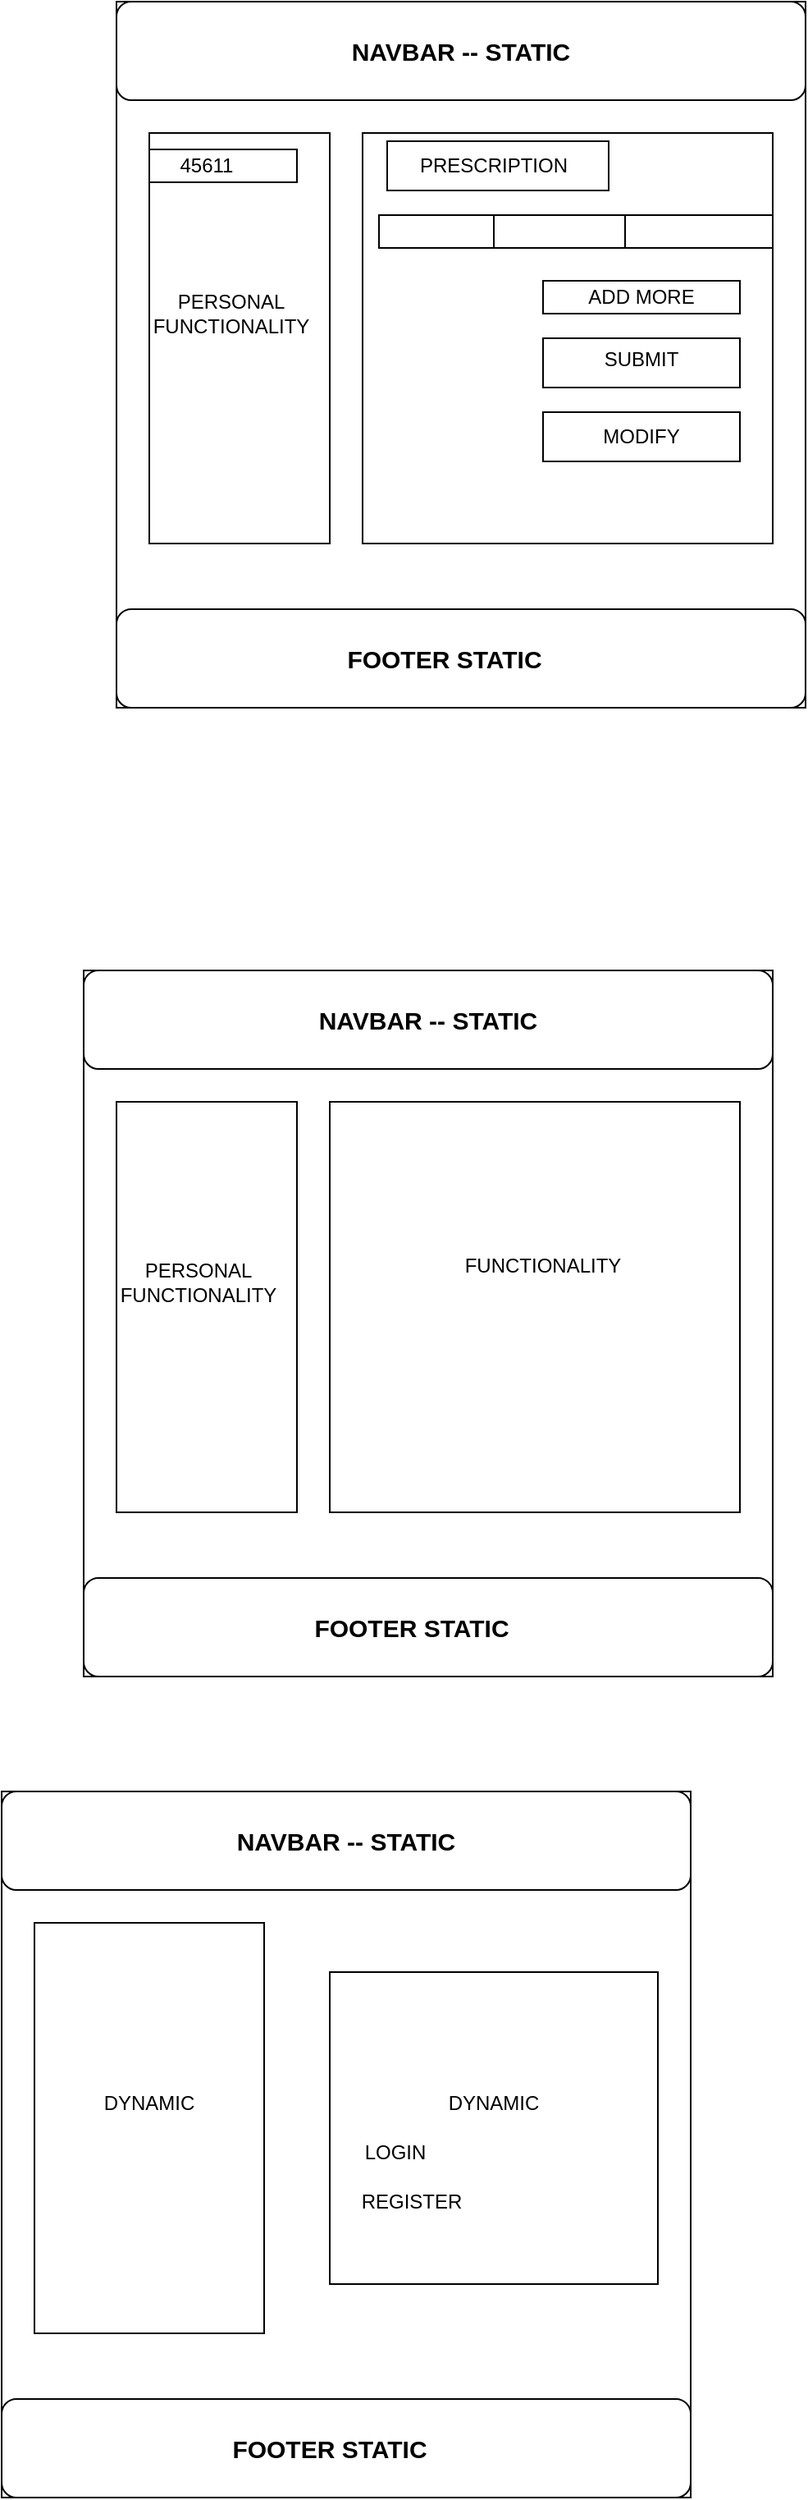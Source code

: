 <mxfile version="13.9.9" type="device"><diagram id="nOzSiqOLmPbuvEbFxzrc" name="Page-1"><mxGraphModel dx="852" dy="1594" grid="1" gridSize="10" guides="1" tooltips="1" connect="1" arrows="1" fold="1" page="1" pageScale="1" pageWidth="850" pageHeight="1100" math="0" shadow="0"><root><mxCell id="0"/><mxCell id="1" parent="0"/><mxCell id="4D-YIWYew5_HvhknJVhC-1" value="" style="rounded=0;whiteSpace=wrap;html=1;" parent="1" vertex="1"><mxGeometry x="360" y="230" width="120" height="60" as="geometry"/></mxCell><mxCell id="4D-YIWYew5_HvhknJVhC-2" value="" style="rounded=0;whiteSpace=wrap;html=1;" parent="1" vertex="1"><mxGeometry x="100" y="40" width="420" height="430" as="geometry"/></mxCell><mxCell id="4D-YIWYew5_HvhknJVhC-3" value="" style="rounded=1;whiteSpace=wrap;html=1;" parent="1" vertex="1"><mxGeometry x="100" y="40" width="420" height="60" as="geometry"/></mxCell><mxCell id="4D-YIWYew5_HvhknJVhC-4" value="&lt;b&gt;&lt;font style=&quot;font-size: 15px&quot;&gt;NAVBAR -- STATIC&lt;/font&gt;&lt;/b&gt;" style="text;html=1;strokeColor=none;fillColor=none;align=center;verticalAlign=middle;whiteSpace=wrap;rounded=0;" parent="1" vertex="1"><mxGeometry x="210" y="60" width="200" height="20" as="geometry"/></mxCell><mxCell id="4D-YIWYew5_HvhknJVhC-5" value="" style="rounded=0;whiteSpace=wrap;html=1;" parent="1" vertex="1"><mxGeometry x="300" y="150" width="200" height="190" as="geometry"/></mxCell><mxCell id="4D-YIWYew5_HvhknJVhC-6" value="" style="rounded=1;whiteSpace=wrap;html=1;" parent="1" vertex="1"><mxGeometry x="100" y="410" width="420" height="60" as="geometry"/></mxCell><mxCell id="4D-YIWYew5_HvhknJVhC-7" value="&lt;b&gt;&lt;font style=&quot;font-size: 15px&quot;&gt;FOOTER STATIC&lt;/font&gt;&lt;/b&gt;" style="text;html=1;strokeColor=none;fillColor=none;align=center;verticalAlign=middle;whiteSpace=wrap;rounded=0;" parent="1" vertex="1"><mxGeometry x="200" y="430" width="200" height="20" as="geometry"/></mxCell><mxCell id="4D-YIWYew5_HvhknJVhC-8" value="" style="rounded=0;whiteSpace=wrap;html=1;" parent="1" vertex="1"><mxGeometry x="120" y="120" width="140" height="250" as="geometry"/></mxCell><mxCell id="4D-YIWYew5_HvhknJVhC-9" value="DYNAMIC" style="text;html=1;strokeColor=none;fillColor=none;align=center;verticalAlign=middle;whiteSpace=wrap;rounded=0;" parent="1" vertex="1"><mxGeometry x="150" y="200" width="80" height="60" as="geometry"/></mxCell><mxCell id="4D-YIWYew5_HvhknJVhC-10" value="DYNAMIC" style="text;html=1;strokeColor=none;fillColor=none;align=center;verticalAlign=middle;whiteSpace=wrap;rounded=0;" parent="1" vertex="1"><mxGeometry x="360" y="200" width="80" height="60" as="geometry"/></mxCell><mxCell id="4D-YIWYew5_HvhknJVhC-11" value="LOGIN" style="text;html=1;strokeColor=none;fillColor=none;align=center;verticalAlign=middle;whiteSpace=wrap;rounded=0;" parent="1" vertex="1"><mxGeometry x="320" y="250" width="40" height="20" as="geometry"/></mxCell><mxCell id="4D-YIWYew5_HvhknJVhC-12" value="REGISTER" style="text;html=1;strokeColor=none;fillColor=none;align=center;verticalAlign=middle;whiteSpace=wrap;rounded=0;" parent="1" vertex="1"><mxGeometry x="330" y="280" width="40" height="20" as="geometry"/></mxCell><mxCell id="4D-YIWYew5_HvhknJVhC-13" value="" style="rounded=0;whiteSpace=wrap;html=1;" parent="1" vertex="1"><mxGeometry x="410" y="-270" width="120" height="60" as="geometry"/></mxCell><mxCell id="4D-YIWYew5_HvhknJVhC-14" value="" style="rounded=0;whiteSpace=wrap;html=1;" parent="1" vertex="1"><mxGeometry x="150" y="-460" width="420" height="430" as="geometry"/></mxCell><mxCell id="4D-YIWYew5_HvhknJVhC-15" value="" style="rounded=1;whiteSpace=wrap;html=1;" parent="1" vertex="1"><mxGeometry x="150" y="-460" width="420" height="60" as="geometry"/></mxCell><mxCell id="4D-YIWYew5_HvhknJVhC-16" value="&lt;b&gt;&lt;font style=&quot;font-size: 15px&quot;&gt;NAVBAR -- STATIC&lt;/font&gt;&lt;/b&gt;" style="text;html=1;strokeColor=none;fillColor=none;align=center;verticalAlign=middle;whiteSpace=wrap;rounded=0;" parent="1" vertex="1"><mxGeometry x="260" y="-440" width="200" height="20" as="geometry"/></mxCell><mxCell id="4D-YIWYew5_HvhknJVhC-17" value="" style="rounded=0;whiteSpace=wrap;html=1;" parent="1" vertex="1"><mxGeometry x="300" y="-380" width="250" height="250" as="geometry"/></mxCell><mxCell id="4D-YIWYew5_HvhknJVhC-18" value="" style="rounded=1;whiteSpace=wrap;html=1;" parent="1" vertex="1"><mxGeometry x="150" y="-90" width="420" height="60" as="geometry"/></mxCell><mxCell id="4D-YIWYew5_HvhknJVhC-19" value="&lt;b&gt;&lt;font style=&quot;font-size: 15px&quot;&gt;FOOTER STATIC&lt;/font&gt;&lt;/b&gt;" style="text;html=1;strokeColor=none;fillColor=none;align=center;verticalAlign=middle;whiteSpace=wrap;rounded=0;" parent="1" vertex="1"><mxGeometry x="250" y="-70" width="200" height="20" as="geometry"/></mxCell><mxCell id="4D-YIWYew5_HvhknJVhC-20" value="" style="rounded=0;whiteSpace=wrap;html=1;" parent="1" vertex="1"><mxGeometry x="170" y="-380" width="110" height="250" as="geometry"/></mxCell><mxCell id="4D-YIWYew5_HvhknJVhC-21" value="PERSONAL FUNCTIONALITY" style="text;html=1;strokeColor=none;fillColor=none;align=center;verticalAlign=middle;whiteSpace=wrap;rounded=0;" parent="1" vertex="1"><mxGeometry x="180" y="-300" width="80" height="60" as="geometry"/></mxCell><mxCell id="4D-YIWYew5_HvhknJVhC-25" value="FUNCTIONALITY" style="text;html=1;strokeColor=none;fillColor=none;align=center;verticalAlign=middle;whiteSpace=wrap;rounded=0;" parent="1" vertex="1"><mxGeometry x="410" y="-290" width="40" height="20" as="geometry"/></mxCell><mxCell id="q-7ZjZxpHcHVKYf32zUV-1" value="" style="rounded=0;whiteSpace=wrap;html=1;" vertex="1" parent="1"><mxGeometry x="430" y="-860" width="120" height="60" as="geometry"/></mxCell><mxCell id="q-7ZjZxpHcHVKYf32zUV-2" value="" style="rounded=0;whiteSpace=wrap;html=1;" vertex="1" parent="1"><mxGeometry x="170" y="-1050" width="420" height="430" as="geometry"/></mxCell><mxCell id="q-7ZjZxpHcHVKYf32zUV-3" value="" style="rounded=1;whiteSpace=wrap;html=1;" vertex="1" parent="1"><mxGeometry x="170" y="-1050" width="420" height="60" as="geometry"/></mxCell><mxCell id="q-7ZjZxpHcHVKYf32zUV-4" value="&lt;b&gt;&lt;font style=&quot;font-size: 15px&quot;&gt;NAVBAR -- STATIC&lt;/font&gt;&lt;/b&gt;" style="text;html=1;strokeColor=none;fillColor=none;align=center;verticalAlign=middle;whiteSpace=wrap;rounded=0;" vertex="1" parent="1"><mxGeometry x="280" y="-1030" width="200" height="20" as="geometry"/></mxCell><mxCell id="q-7ZjZxpHcHVKYf32zUV-5" value="" style="rounded=0;whiteSpace=wrap;html=1;" vertex="1" parent="1"><mxGeometry x="320" y="-970" width="250" height="250" as="geometry"/></mxCell><mxCell id="q-7ZjZxpHcHVKYf32zUV-6" value="" style="rounded=1;whiteSpace=wrap;html=1;" vertex="1" parent="1"><mxGeometry x="170" y="-680" width="420" height="60" as="geometry"/></mxCell><mxCell id="q-7ZjZxpHcHVKYf32zUV-7" value="&lt;b&gt;&lt;font style=&quot;font-size: 15px&quot;&gt;FOOTER STATIC&lt;/font&gt;&lt;/b&gt;" style="text;html=1;strokeColor=none;fillColor=none;align=center;verticalAlign=middle;whiteSpace=wrap;rounded=0;" vertex="1" parent="1"><mxGeometry x="270" y="-660" width="200" height="20" as="geometry"/></mxCell><mxCell id="q-7ZjZxpHcHVKYf32zUV-8" value="" style="rounded=0;whiteSpace=wrap;html=1;" vertex="1" parent="1"><mxGeometry x="190" y="-970" width="110" height="250" as="geometry"/></mxCell><mxCell id="q-7ZjZxpHcHVKYf32zUV-9" value="PERSONAL FUNCTIONALITY" style="text;html=1;strokeColor=none;fillColor=none;align=center;verticalAlign=middle;whiteSpace=wrap;rounded=0;" vertex="1" parent="1"><mxGeometry x="200" y="-890" width="80" height="60" as="geometry"/></mxCell><mxCell id="q-7ZjZxpHcHVKYf32zUV-12" value="" style="rounded=0;whiteSpace=wrap;html=1;" vertex="1" parent="1"><mxGeometry x="190" y="-960" width="90" height="20" as="geometry"/></mxCell><mxCell id="q-7ZjZxpHcHVKYf32zUV-14" value="45611" style="text;html=1;strokeColor=none;fillColor=none;align=center;verticalAlign=middle;whiteSpace=wrap;rounded=0;" vertex="1" parent="1"><mxGeometry x="205" y="-960" width="40" height="20" as="geometry"/></mxCell><mxCell id="q-7ZjZxpHcHVKYf32zUV-15" value="" style="rounded=0;whiteSpace=wrap;html=1;" vertex="1" parent="1"><mxGeometry x="335" y="-965" width="135" height="30" as="geometry"/></mxCell><mxCell id="q-7ZjZxpHcHVKYf32zUV-16" value="PRESCRIPTION" style="text;html=1;strokeColor=none;fillColor=none;align=center;verticalAlign=middle;whiteSpace=wrap;rounded=0;" vertex="1" parent="1"><mxGeometry x="340" y="-960" width="120" height="20" as="geometry"/></mxCell><mxCell id="q-7ZjZxpHcHVKYf32zUV-18" value="" style="rounded=0;whiteSpace=wrap;html=1;" vertex="1" parent="1"><mxGeometry x="330" y="-920" width="240" height="20" as="geometry"/></mxCell><mxCell id="q-7ZjZxpHcHVKYf32zUV-19" value="" style="rounded=0;whiteSpace=wrap;html=1;" vertex="1" parent="1"><mxGeometry x="330" y="-920" width="70" height="20" as="geometry"/></mxCell><mxCell id="q-7ZjZxpHcHVKYf32zUV-20" value="" style="rounded=0;whiteSpace=wrap;html=1;" vertex="1" parent="1"><mxGeometry x="400" y="-920" width="80" height="20" as="geometry"/></mxCell><mxCell id="q-7ZjZxpHcHVKYf32zUV-21" value="ADD MORE" style="rounded=0;whiteSpace=wrap;html=1;" vertex="1" parent="1"><mxGeometry x="430" y="-880" width="120" height="20" as="geometry"/></mxCell><mxCell id="q-7ZjZxpHcHVKYf32zUV-22" value="" style="rounded=0;whiteSpace=wrap;html=1;" vertex="1" parent="1"><mxGeometry x="430" y="-845" width="120" height="30" as="geometry"/></mxCell><mxCell id="q-7ZjZxpHcHVKYf32zUV-23" value="SUBMIT" style="text;html=1;strokeColor=none;fillColor=none;align=center;verticalAlign=middle;whiteSpace=wrap;rounded=0;" vertex="1" parent="1"><mxGeometry x="470" y="-845" width="40" height="25" as="geometry"/></mxCell><mxCell id="q-7ZjZxpHcHVKYf32zUV-24" value="" style="rounded=0;whiteSpace=wrap;html=1;" vertex="1" parent="1"><mxGeometry x="430" y="-800" width="120" height="30" as="geometry"/></mxCell><mxCell id="q-7ZjZxpHcHVKYf32zUV-26" value="MODIFY" style="text;html=1;strokeColor=none;fillColor=none;align=center;verticalAlign=middle;whiteSpace=wrap;rounded=0;" vertex="1" parent="1"><mxGeometry x="470" y="-795" width="40" height="20" as="geometry"/></mxCell></root></mxGraphModel></diagram></mxfile>
